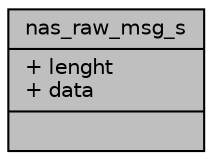 digraph "nas_raw_msg_s"
{
 // LATEX_PDF_SIZE
  edge [fontname="Helvetica",fontsize="10",labelfontname="Helvetica",labelfontsize="10"];
  node [fontname="Helvetica",fontsize="10",shape=record];
  Node1 [label="{nas_raw_msg_s\n|+ lenght\l+ data\l|}",height=0.2,width=0.4,color="black", fillcolor="grey75", style="filled", fontcolor="black",tooltip=" "];
}
